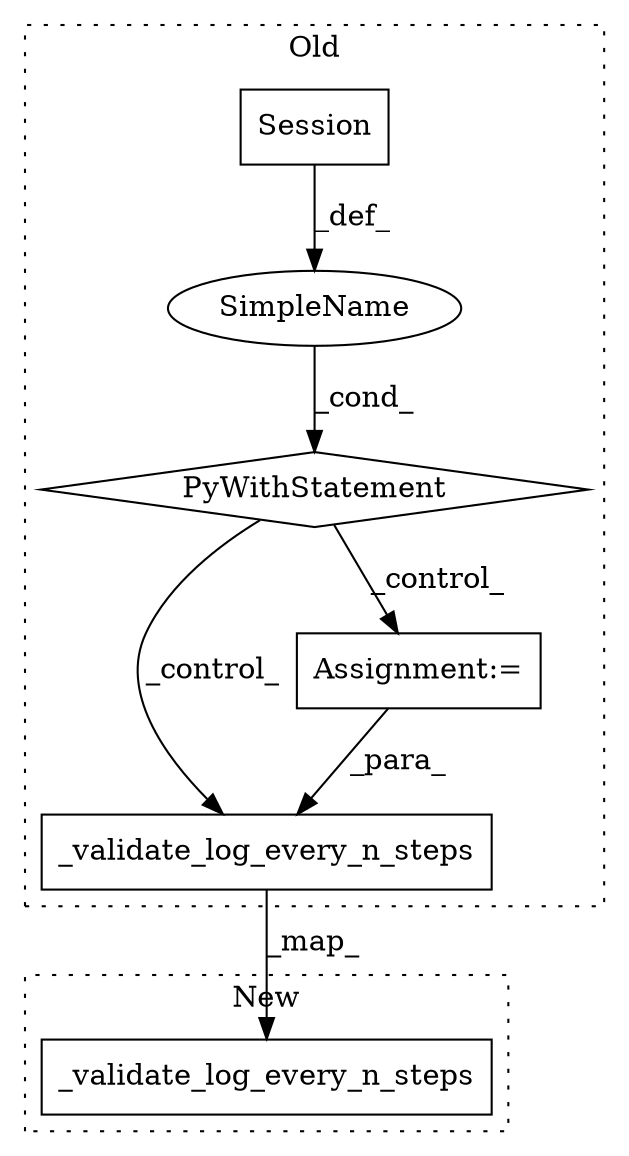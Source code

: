 digraph G {
subgraph cluster0 {
1 [label="_validate_log_every_n_steps" a="32" s="3271,3308" l="28,1" shape="box"];
3 [label="SimpleName" a="42" s="" l="" shape="ellipse"];
4 [label="PyWithStatement" a="104" s="3206,3236" l="10,2" shape="diamond"];
5 [label="Assignment:=" a="7" s="3252" l="4" shape="box"];
6 [label="Session" a="32" s="3227" l="9" shape="box"];
label = "Old";
style="dotted";
}
subgraph cluster1 {
2 [label="_validate_log_every_n_steps" a="32" s="3036,3068" l="28,1" shape="box"];
label = "New";
style="dotted";
}
1 -> 2 [label="_map_"];
3 -> 4 [label="_cond_"];
4 -> 5 [label="_control_"];
4 -> 1 [label="_control_"];
5 -> 1 [label="_para_"];
6 -> 3 [label="_def_"];
}